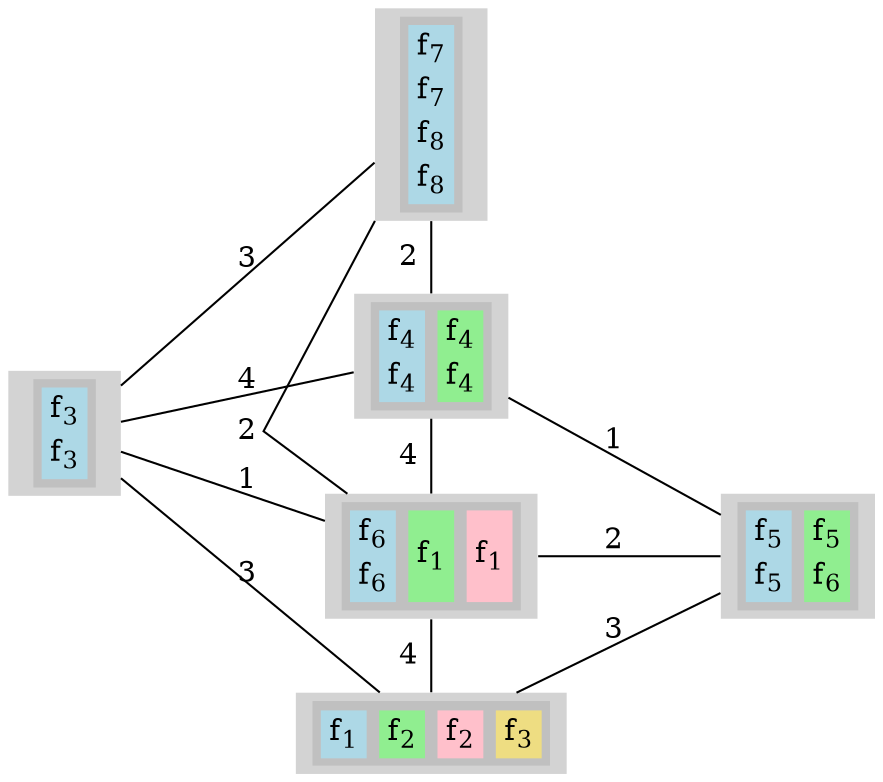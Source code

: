 digraph G
{
ranksep = "equally"
rankdir = LR
node [shape=none]
{rank = same; 1; };
{rank = same; 2; 3; 5; 6; };
{rank = same; 4; };
1[style=filled
label=<
<TABLE BORDER="0" BGCOLOR="gray">
<TR>
<TD>
<TABLE BORDER="0" BGCOLOR="lightblue">
<TR><TD PORT="f7" BGCOLOR="lightblue">f<SUB>3</SUB></TD></TR>
<TR><TD PORT="f8" BGCOLOR="lightblue">f<SUB>3</SUB></TD></TR>
</TABLE>
</TD>
</TR>
</TABLE>>]

2[style=filled
label=<
<TABLE BORDER="0" BGCOLOR="gray">
<TR>
<TD>
<TABLE BORDER="0" BGCOLOR="lightblue">
<TR><TD PORT="f19" BGCOLOR="lightblue">f<SUB>7</SUB></TD></TR>
<TR><TD PORT="f20" BGCOLOR="lightblue">f<SUB>7</SUB></TD></TR>
<TR><TD PORT="f21" BGCOLOR="lightblue">f<SUB>8</SUB></TD></TR>
<TR><TD PORT="f22" BGCOLOR="lightblue">f<SUB>8</SUB></TD></TR>
</TABLE>
</TD>
</TR>
</TABLE>>]

3[style=filled
label=<
<TABLE BORDER="0" BGCOLOR="gray">
<TR>
<TD>
<TABLE BORDER="0" BGCOLOR="lightblue">
<TR><TD PORT="f9" BGCOLOR="lightblue">f<SUB>4</SUB></TD></TR>
<TR><TD PORT="f10" BGCOLOR="lightblue">f<SUB>4</SUB></TD></TR>
</TABLE>
</TD>
<TD>
<TABLE BORDER="0" BGCOLOR="lightgreen">
<TR><TD PORT="f11" BGCOLOR="lightgreen">f<SUB>4</SUB></TD></TR>
<TR><TD PORT="f12" BGCOLOR="lightgreen">f<SUB>4</SUB></TD></TR>
</TABLE>
</TD>
</TR>
</TABLE>>]

5[style=filled
label=<
<TABLE BORDER="0" BGCOLOR="gray">
<TR>
<TD>
<TABLE BORDER="0" BGCOLOR="lightblue">
<TR><TD PORT="f17" BGCOLOR="lightblue">f<SUB>6</SUB></TD></TR>
<TR><TD PORT="f18" BGCOLOR="lightblue">f<SUB>6</SUB></TD></TR>
</TABLE>
</TD>
<TD>
<TABLE BORDER="0" BGCOLOR="lightgreen">
<TR><TD PORT="f1" BGCOLOR="lightgreen">f<SUB>1</SUB></TD></TR>
</TABLE>
</TD>
<TD>
<TABLE BORDER="0" BGCOLOR="pink">
<TR><TD PORT="f2" BGCOLOR="pink">f<SUB>1</SUB></TD></TR>
</TABLE>
</TD>
</TR>
</TABLE>>]

6[style=filled
label=<
<TABLE BORDER="0" BGCOLOR="gray">
<TR>
<TD>
<TABLE BORDER="0" BGCOLOR="lightblue">
<TR><TD PORT="f3" BGCOLOR="lightblue">f<SUB>1</SUB></TD></TR>
</TABLE>
</TD>
<TD>
<TABLE BORDER="0" BGCOLOR="lightgreen">
<TR><TD PORT="f4" BGCOLOR="lightgreen">f<SUB>2</SUB></TD></TR>
</TABLE>
</TD>
<TD>
<TABLE BORDER="0" BGCOLOR="pink">
<TR><TD PORT="f5" BGCOLOR="pink">f<SUB>2</SUB></TD></TR>
</TABLE>
</TD>
<TD>
<TABLE BORDER="0" BGCOLOR="lightgoldenrod">
<TR><TD PORT="f6" BGCOLOR="lightgoldenrod">f<SUB>3</SUB></TD></TR>
</TABLE>
</TD>
</TR>
</TABLE>>]

4[style=filled
label=<
<TABLE BORDER="0" BGCOLOR="gray">
<TR>
<TD>
<TABLE BORDER="0" BGCOLOR="lightblue">
<TR><TD PORT="f13" BGCOLOR="lightblue">f<SUB>5</SUB></TD></TR>
<TR><TD PORT="f14" BGCOLOR="lightblue">f<SUB>5</SUB></TD></TR>
</TABLE>
</TD>
<TD>
<TABLE BORDER="0" BGCOLOR="lightgreen">
<TR><TD PORT="f15" BGCOLOR="lightgreen">f<SUB>5</SUB></TD></TR>
<TR><TD PORT="f16" BGCOLOR="lightgreen">f<SUB>6</SUB></TD></TR>
</TABLE>
</TD>
</TR>
</TABLE>>]

1 -> 2[label="3" dir = none]
1 -> 3[label="4" dir = none]
1 -> 5[label="1" dir = none]
1 -> 6[label="3" dir = none]
2 -> 3[label="2" dir = none]
2 -> 5[label="2" dir = none]
3 -> 4[label="1" dir = none]
3 -> 5[label="4" dir = none]
4 -> 5[label="2" dir = none]
4 -> 6[label="3" dir = none]
5 -> 6[label="4" dir = none]
splines=false
}